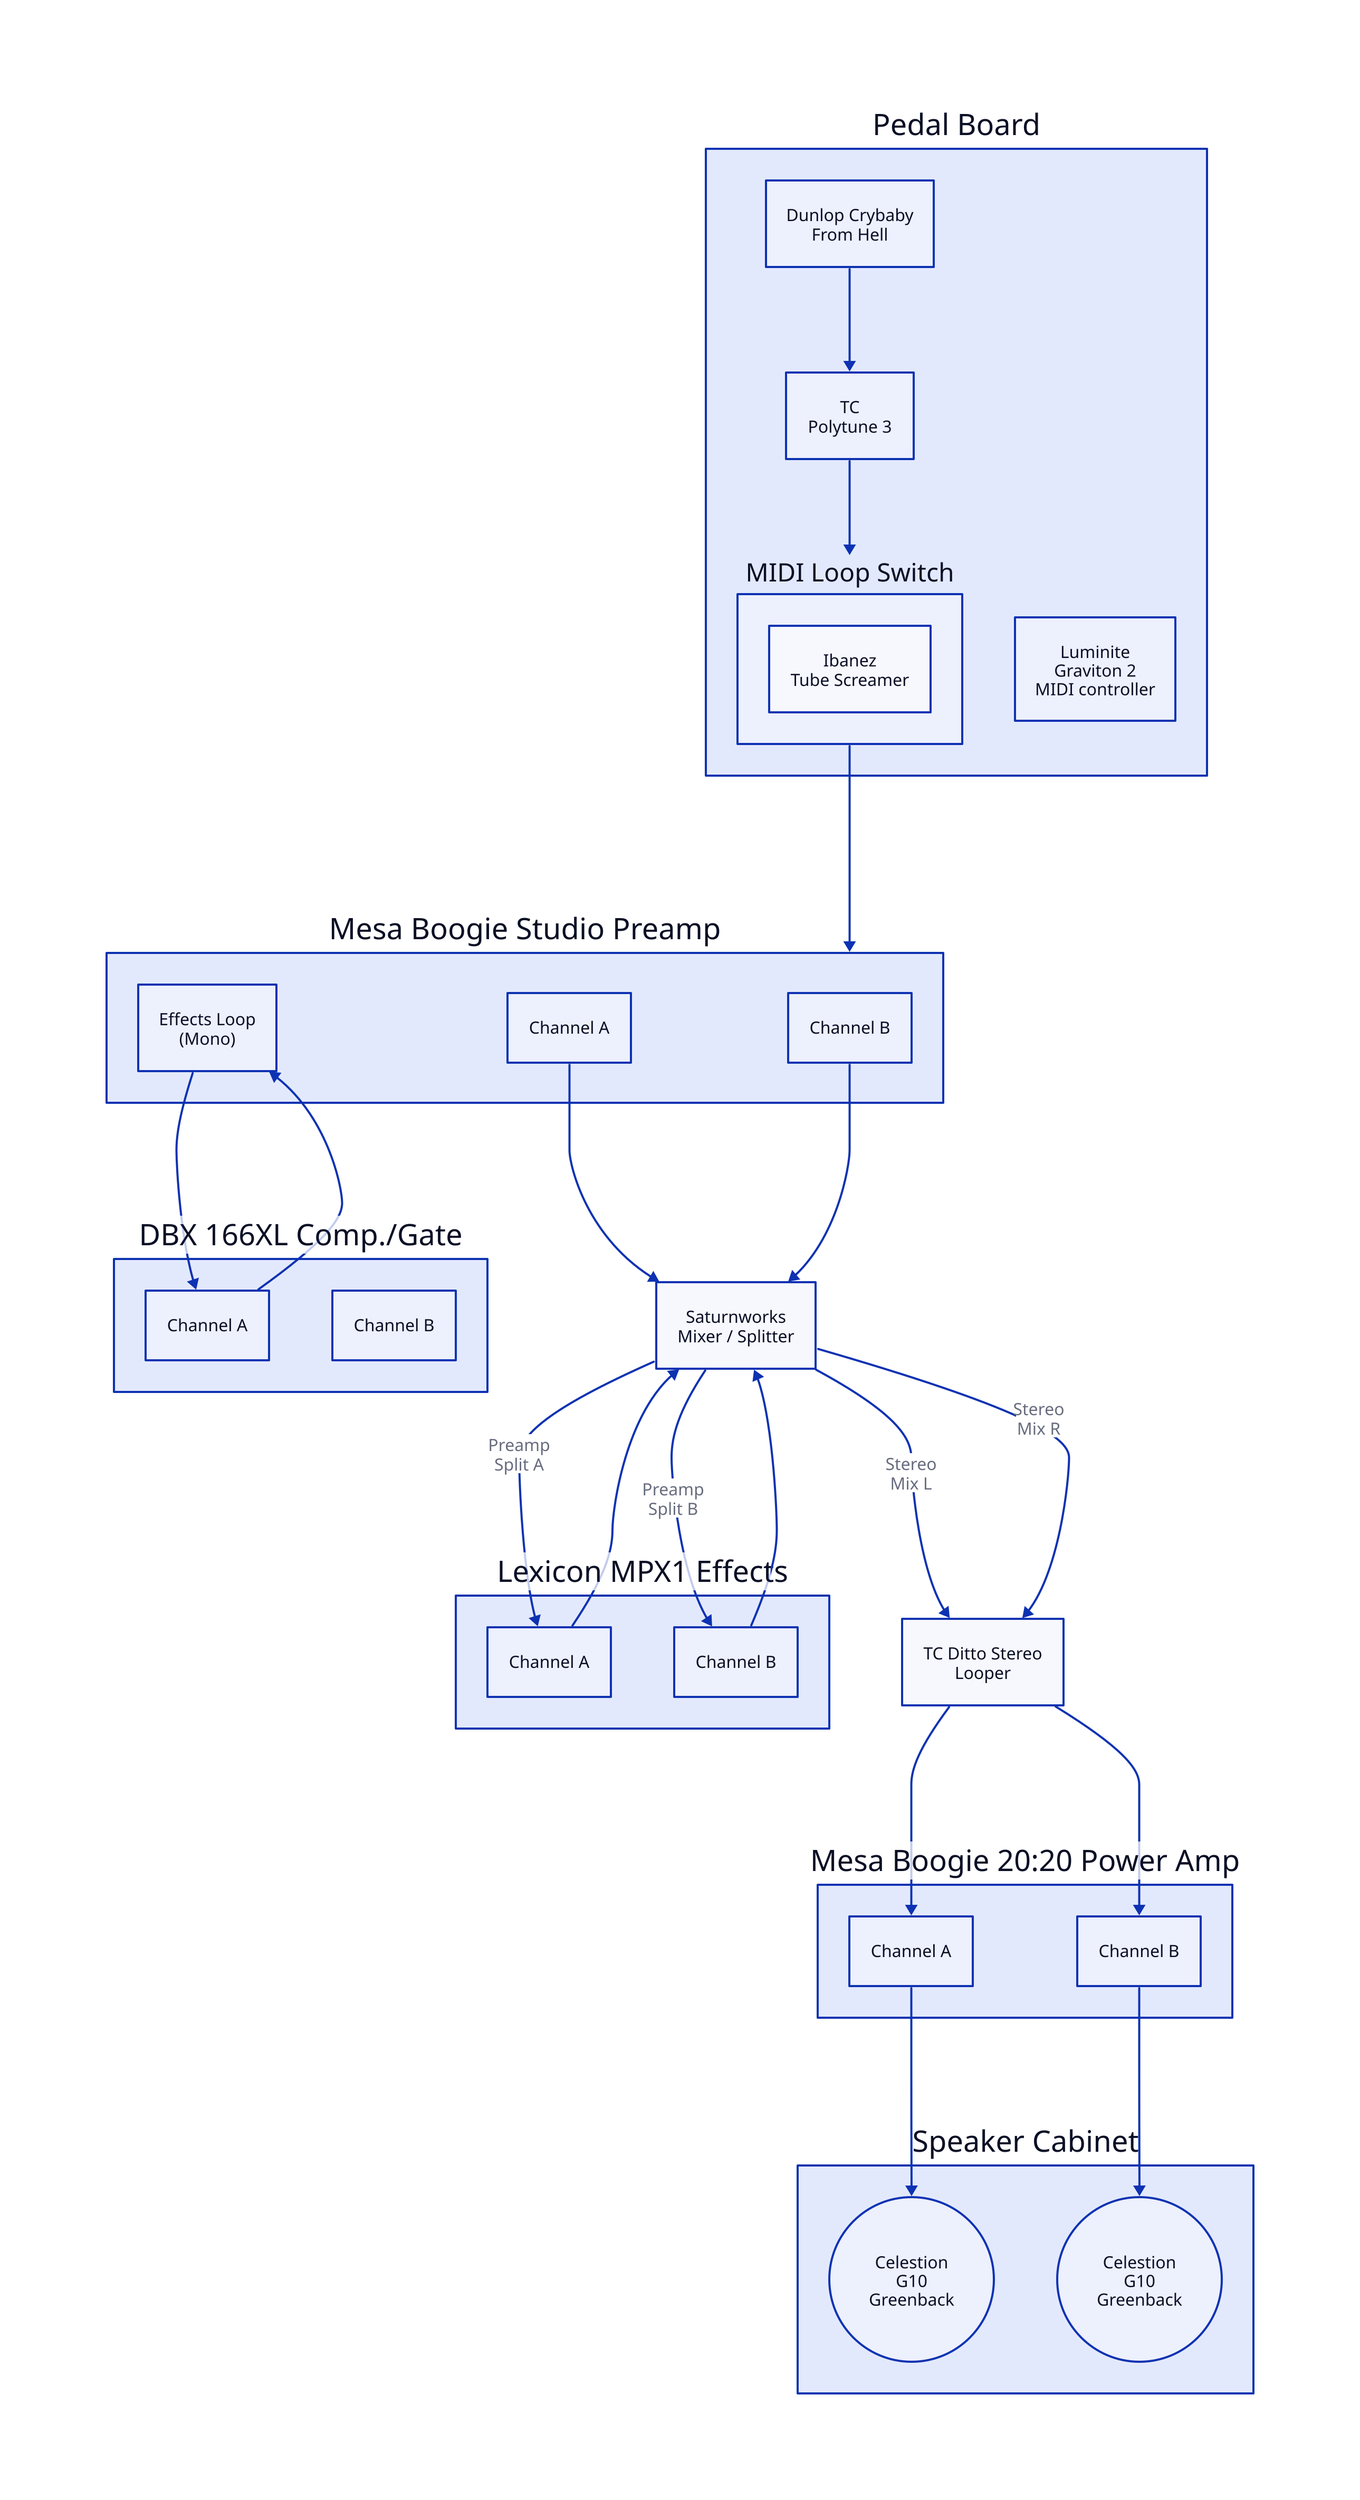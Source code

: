 pb: "Pedal Board" {
  cbfh: "Dunlop Crybaby\nFrom Hell" {}
  polytune3: "TC\nPolytune 3" {}
  mls: "MIDI Loop Switch" {
    ts: "Ibanez\nTube Screamer" {}
  }
  mc: "Luminite\nGraviton 2\nMIDI controller" {}
  cbfh -> polytune3 -> mls
}

msp: "Mesa Boogie Studio Preamp" {
  A: "Channel A" {}
  B: "Channel B" {}
  loop: "Effects Loop\n(Mono)" {}
}
pb.mls -> msp
dbx166xl: "DBX 166XL Comp./Gate" {
  A: "Channel A" {}
  B: "Channel B" {}
}
msp.loop -> dbx166xl.A
dbx166xl.A -> msp.loop

mixer: "Saturnworks\nMixer / Splitter" {}
msp.A -> mixer
msp.B -> mixer

mpx1: "Lexicon MPX1 Effects" {
  A: "Channel A" {}
  B: "Channel B" {}
}
mixer -> mpx1.A: "Preamp\nSplit A" {}
mixer -> mpx1.B: "Preamp\nSplit B" {}
mpx1.A -> mixer
mpx1.B -> mixer

ditto: "TC Ditto Stereo\nLooper" {}
mixer -> ditto: "Stereo\nMix L"
mixer -> ditto: "Stereo\nMix R"

m2020: "Mesa Boogie 20:20 Power Amp" {
  A: "Channel A" {}
  B: "Channel B" {}
}
ditto -> m2020.A
ditto -> m2020.B

cab: "Speaker Cabinet" {
  A: "Celestion\nG10\nGreenback" {
    shape: "circle"
  }
  B: "Celestion\nG10\nGreenback" {
    shape: "circle"
  }
}
m2020.A -> cab.A
m2020.B -> cab.B
